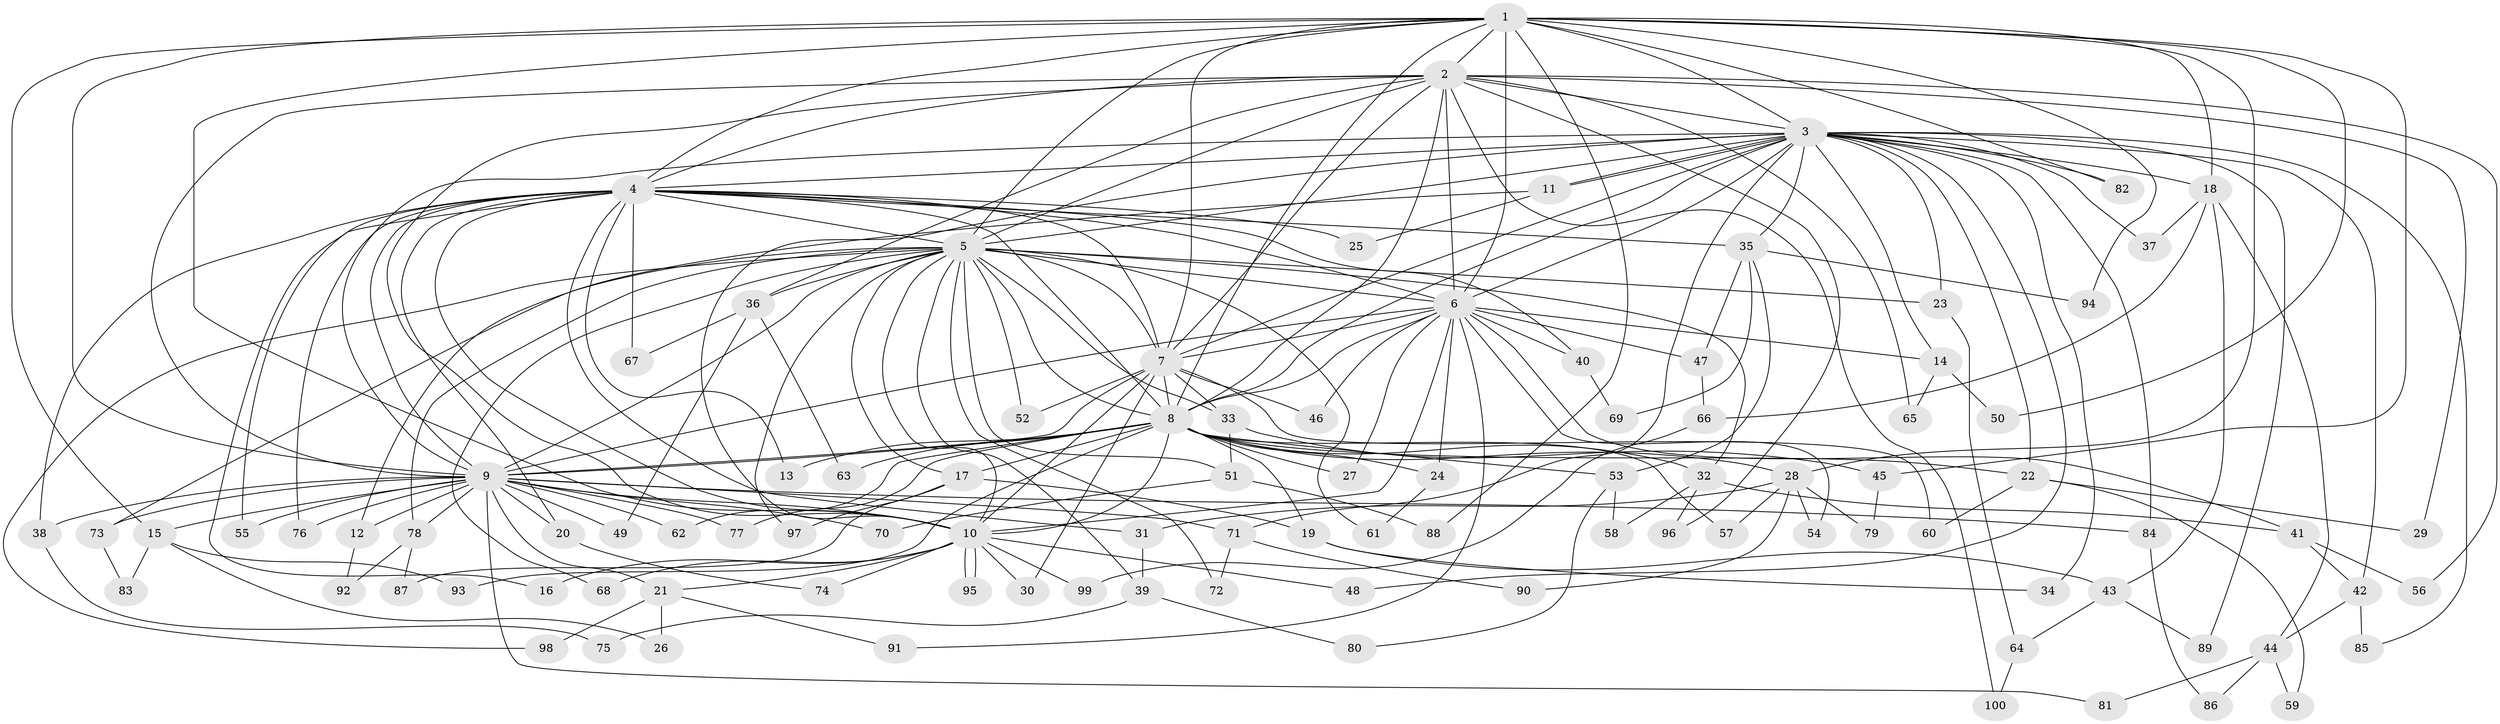 // Generated by graph-tools (version 1.1) at 2025/11/02/21/25 10:11:07]
// undirected, 100 vertices, 225 edges
graph export_dot {
graph [start="1"]
  node [color=gray90,style=filled];
  1;
  2;
  3;
  4;
  5;
  6;
  7;
  8;
  9;
  10;
  11;
  12;
  13;
  14;
  15;
  16;
  17;
  18;
  19;
  20;
  21;
  22;
  23;
  24;
  25;
  26;
  27;
  28;
  29;
  30;
  31;
  32;
  33;
  34;
  35;
  36;
  37;
  38;
  39;
  40;
  41;
  42;
  43;
  44;
  45;
  46;
  47;
  48;
  49;
  50;
  51;
  52;
  53;
  54;
  55;
  56;
  57;
  58;
  59;
  60;
  61;
  62;
  63;
  64;
  65;
  66;
  67;
  68;
  69;
  70;
  71;
  72;
  73;
  74;
  75;
  76;
  77;
  78;
  79;
  80;
  81;
  82;
  83;
  84;
  85;
  86;
  87;
  88;
  89;
  90;
  91;
  92;
  93;
  94;
  95;
  96;
  97;
  98;
  99;
  100;
  1 -- 2;
  1 -- 3;
  1 -- 4;
  1 -- 5;
  1 -- 6;
  1 -- 7;
  1 -- 8;
  1 -- 9;
  1 -- 10;
  1 -- 15;
  1 -- 18;
  1 -- 28;
  1 -- 45;
  1 -- 50;
  1 -- 82;
  1 -- 88;
  1 -- 94;
  2 -- 3;
  2 -- 4;
  2 -- 5;
  2 -- 6;
  2 -- 7;
  2 -- 8;
  2 -- 9;
  2 -- 10;
  2 -- 29;
  2 -- 36;
  2 -- 56;
  2 -- 65;
  2 -- 96;
  2 -- 100;
  3 -- 4;
  3 -- 5;
  3 -- 6;
  3 -- 7;
  3 -- 8;
  3 -- 9;
  3 -- 10;
  3 -- 11;
  3 -- 11;
  3 -- 14;
  3 -- 18;
  3 -- 22;
  3 -- 23;
  3 -- 34;
  3 -- 35;
  3 -- 37;
  3 -- 42;
  3 -- 48;
  3 -- 71;
  3 -- 82;
  3 -- 84;
  3 -- 85;
  3 -- 89;
  4 -- 5;
  4 -- 6;
  4 -- 7;
  4 -- 8;
  4 -- 9;
  4 -- 10;
  4 -- 13;
  4 -- 16;
  4 -- 20;
  4 -- 25;
  4 -- 31;
  4 -- 35;
  4 -- 38;
  4 -- 40;
  4 -- 55;
  4 -- 67;
  4 -- 76;
  5 -- 6;
  5 -- 7;
  5 -- 8;
  5 -- 9;
  5 -- 10;
  5 -- 17;
  5 -- 23;
  5 -- 32;
  5 -- 33;
  5 -- 36;
  5 -- 39;
  5 -- 51;
  5 -- 52;
  5 -- 61;
  5 -- 68;
  5 -- 72;
  5 -- 73;
  5 -- 78;
  5 -- 97;
  5 -- 98;
  6 -- 7;
  6 -- 8;
  6 -- 9;
  6 -- 10;
  6 -- 14;
  6 -- 24;
  6 -- 27;
  6 -- 40;
  6 -- 41;
  6 -- 46;
  6 -- 47;
  6 -- 54;
  6 -- 91;
  7 -- 8;
  7 -- 9;
  7 -- 10;
  7 -- 30;
  7 -- 33;
  7 -- 46;
  7 -- 52;
  7 -- 60;
  8 -- 9;
  8 -- 10;
  8 -- 13;
  8 -- 17;
  8 -- 19;
  8 -- 22;
  8 -- 24;
  8 -- 27;
  8 -- 28;
  8 -- 32;
  8 -- 53;
  8 -- 57;
  8 -- 62;
  8 -- 63;
  8 -- 77;
  8 -- 93;
  9 -- 10;
  9 -- 12;
  9 -- 15;
  9 -- 20;
  9 -- 21;
  9 -- 38;
  9 -- 49;
  9 -- 55;
  9 -- 62;
  9 -- 70;
  9 -- 71;
  9 -- 73;
  9 -- 76;
  9 -- 77;
  9 -- 78;
  9 -- 81;
  9 -- 84;
  10 -- 16;
  10 -- 21;
  10 -- 30;
  10 -- 48;
  10 -- 68;
  10 -- 74;
  10 -- 95;
  10 -- 95;
  10 -- 99;
  11 -- 12;
  11 -- 25;
  12 -- 92;
  14 -- 50;
  14 -- 65;
  15 -- 26;
  15 -- 83;
  15 -- 93;
  17 -- 19;
  17 -- 87;
  17 -- 97;
  18 -- 37;
  18 -- 43;
  18 -- 44;
  18 -- 66;
  19 -- 34;
  19 -- 43;
  20 -- 74;
  21 -- 26;
  21 -- 91;
  21 -- 98;
  22 -- 29;
  22 -- 59;
  22 -- 60;
  23 -- 64;
  24 -- 61;
  28 -- 31;
  28 -- 54;
  28 -- 57;
  28 -- 79;
  28 -- 90;
  31 -- 39;
  32 -- 41;
  32 -- 58;
  32 -- 96;
  33 -- 45;
  33 -- 51;
  35 -- 47;
  35 -- 53;
  35 -- 69;
  35 -- 94;
  36 -- 49;
  36 -- 63;
  36 -- 67;
  38 -- 75;
  39 -- 75;
  39 -- 80;
  40 -- 69;
  41 -- 42;
  41 -- 56;
  42 -- 44;
  42 -- 85;
  43 -- 64;
  43 -- 89;
  44 -- 59;
  44 -- 81;
  44 -- 86;
  45 -- 79;
  47 -- 66;
  51 -- 70;
  51 -- 88;
  53 -- 58;
  53 -- 80;
  64 -- 100;
  66 -- 99;
  71 -- 72;
  71 -- 90;
  73 -- 83;
  78 -- 87;
  78 -- 92;
  84 -- 86;
}
